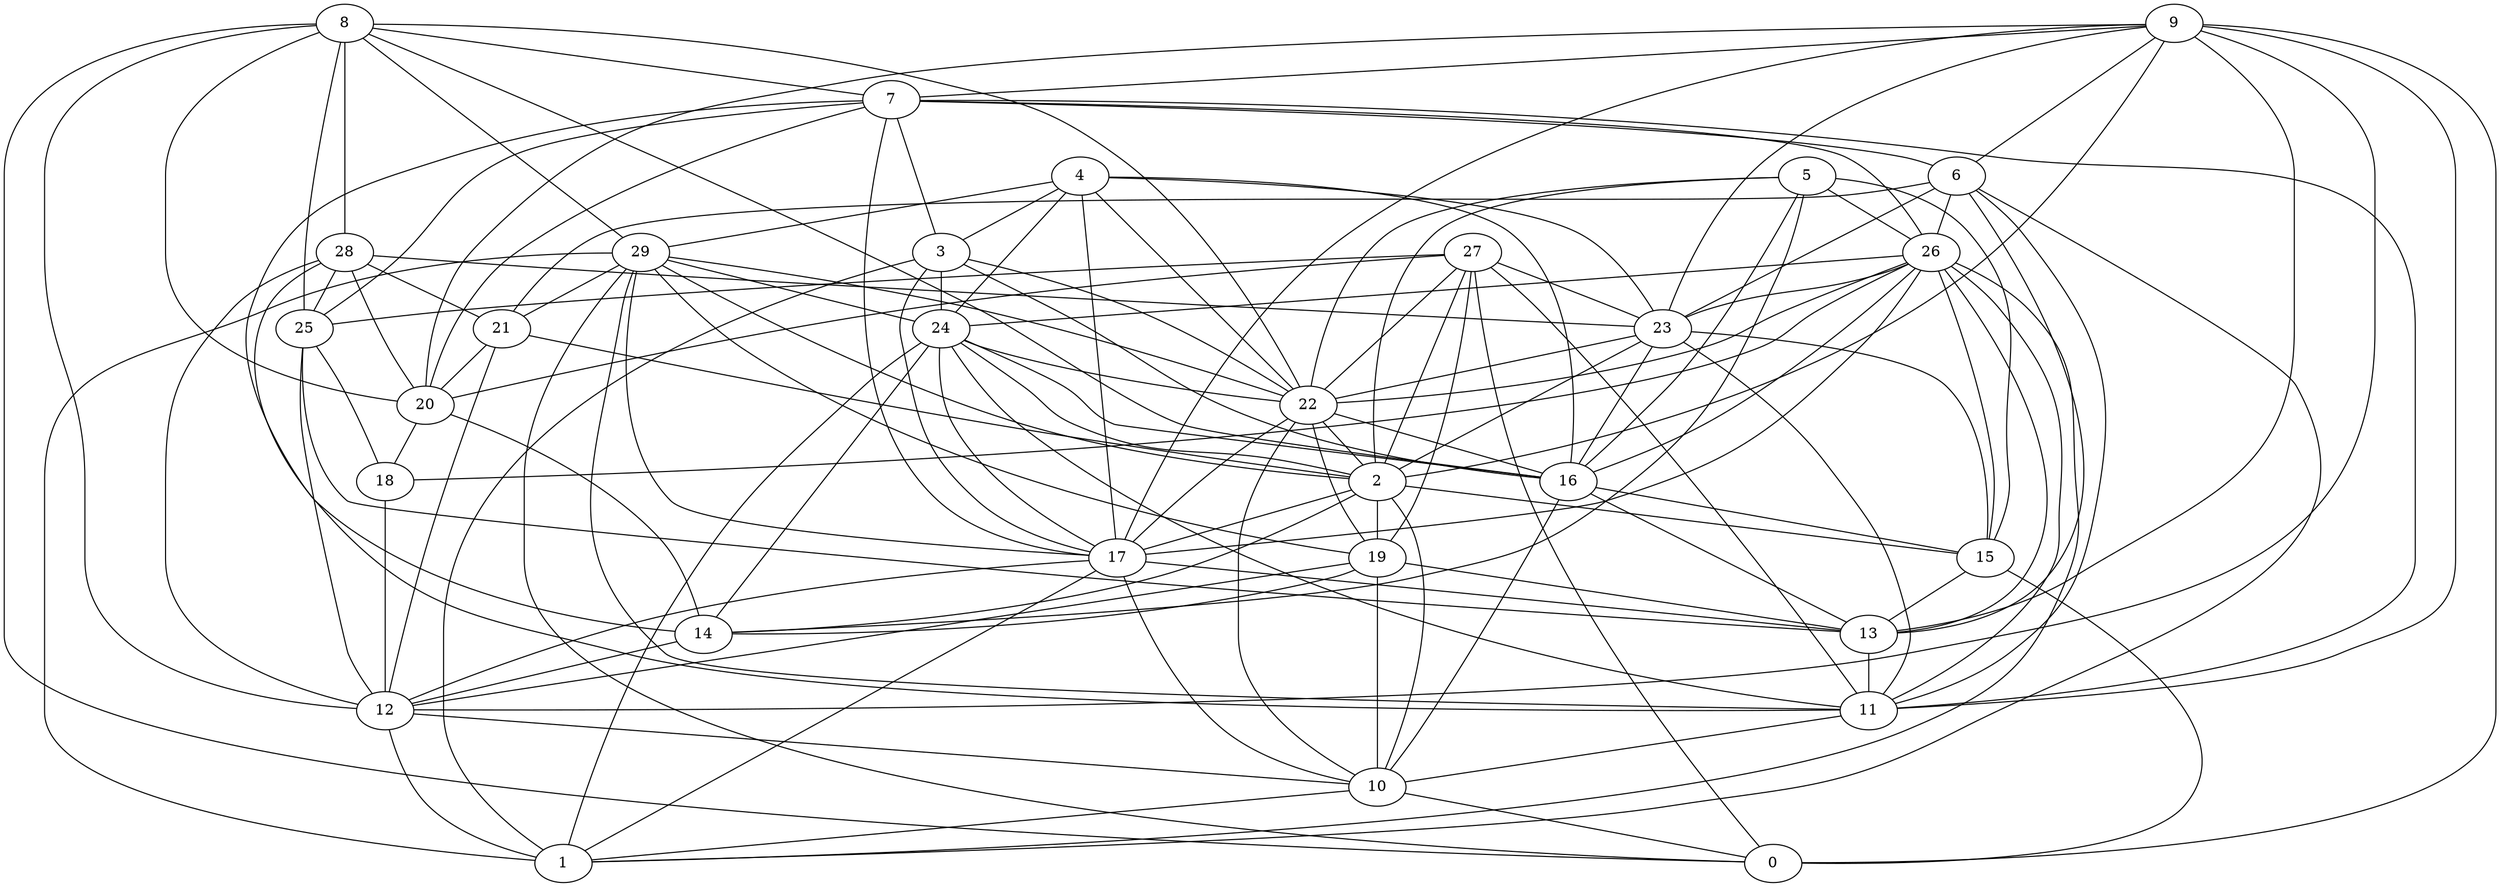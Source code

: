 digraph GG_graph {

subgraph G_graph {
edge [color = black]
"12" -> "1" [dir = none]
"4" -> "22" [dir = none]
"4" -> "23" [dir = none]
"4" -> "29" [dir = none]
"19" -> "14" [dir = none]
"19" -> "12" [dir = none]
"9" -> "2" [dir = none]
"9" -> "11" [dir = none]
"9" -> "13" [dir = none]
"9" -> "7" [dir = none]
"9" -> "6" [dir = none]
"22" -> "16" [dir = none]
"22" -> "19" [dir = none]
"22" -> "2" [dir = none]
"15" -> "13" [dir = none]
"15" -> "0" [dir = none]
"29" -> "17" [dir = none]
"29" -> "24" [dir = none]
"29" -> "11" [dir = none]
"29" -> "2" [dir = none]
"29" -> "0" [dir = none]
"29" -> "1" [dir = none]
"2" -> "15" [dir = none]
"2" -> "10" [dir = none]
"2" -> "14" [dir = none]
"2" -> "17" [dir = none]
"2" -> "19" [dir = none]
"25" -> "12" [dir = none]
"25" -> "13" [dir = none]
"25" -> "18" [dir = none]
"17" -> "10" [dir = none]
"17" -> "12" [dir = none]
"17" -> "13" [dir = none]
"17" -> "1" [dir = none]
"28" -> "12" [dir = none]
"28" -> "23" [dir = none]
"8" -> "12" [dir = none]
"8" -> "0" [dir = none]
"8" -> "29" [dir = none]
"8" -> "25" [dir = none]
"8" -> "28" [dir = none]
"8" -> "7" [dir = none]
"18" -> "12" [dir = none]
"24" -> "17" [dir = none]
"24" -> "14" [dir = none]
"24" -> "1" [dir = none]
"24" -> "22" [dir = none]
"24" -> "16" [dir = none]
"27" -> "0" [dir = none]
"27" -> "23" [dir = none]
"27" -> "22" [dir = none]
"27" -> "2" [dir = none]
"27" -> "19" [dir = none]
"27" -> "20" [dir = none]
"7" -> "3" [dir = none]
"7" -> "11" [dir = none]
"7" -> "25" [dir = none]
"7" -> "20" [dir = none]
"7" -> "6" [dir = none]
"7" -> "17" [dir = none]
"10" -> "0" [dir = none]
"6" -> "1" [dir = none]
"6" -> "11" [dir = none]
"6" -> "21" [dir = none]
"6" -> "26" [dir = none]
"6" -> "13" [dir = none]
"6" -> "23" [dir = none]
"3" -> "24" [dir = none]
"3" -> "1" [dir = none]
"3" -> "16" [dir = none]
"5" -> "15" [dir = none]
"5" -> "14" [dir = none]
"5" -> "2" [dir = none]
"5" -> "26" [dir = none]
"5" -> "16" [dir = none]
"26" -> "16" [dir = none]
"26" -> "17" [dir = none]
"26" -> "18" [dir = none]
"14" -> "12" [dir = none]
"23" -> "15" [dir = none]
"23" -> "22" [dir = none]
"23" -> "11" [dir = none]
"23" -> "2" [dir = none]
"21" -> "20" [dir = none]
"21" -> "12" [dir = none]
"21" -> "2" [dir = none]
"20" -> "18" [dir = none]
"16" -> "10" [dir = none]
"12" -> "10" [dir = none]
"28" -> "25" [dir = none]
"29" -> "22" [dir = none]
"24" -> "2" [dir = none]
"16" -> "15" [dir = none]
"13" -> "11" [dir = none]
"26" -> "15" [dir = none]
"8" -> "22" [dir = none]
"23" -> "16" [dir = none]
"26" -> "22" [dir = none]
"9" -> "0" [dir = none]
"19" -> "10" [dir = none]
"9" -> "20" [dir = none]
"24" -> "11" [dir = none]
"26" -> "23" [dir = none]
"27" -> "25" [dir = none]
"7" -> "26" [dir = none]
"26" -> "11" [dir = none]
"8" -> "20" [dir = none]
"28" -> "21" [dir = none]
"4" -> "16" [dir = none]
"10" -> "1" [dir = none]
"9" -> "12" [dir = none]
"22" -> "17" [dir = none]
"11" -> "10" [dir = none]
"9" -> "17" [dir = none]
"28" -> "20" [dir = none]
"7" -> "14" [dir = none]
"26" -> "13" [dir = none]
"3" -> "17" [dir = none]
"29" -> "21" [dir = none]
"28" -> "11" [dir = none]
"9" -> "23" [dir = none]
"4" -> "3" [dir = none]
"22" -> "10" [dir = none]
"16" -> "13" [dir = none]
"29" -> "19" [dir = none]
"20" -> "14" [dir = none]
"27" -> "11" [dir = none]
"8" -> "16" [dir = none]
"4" -> "24" [dir = none]
"5" -> "22" [dir = none]
"3" -> "22" [dir = none]
"19" -> "13" [dir = none]
"26" -> "24" [dir = none]
"26" -> "1" [dir = none]
"4" -> "17" [dir = none]
}

}
